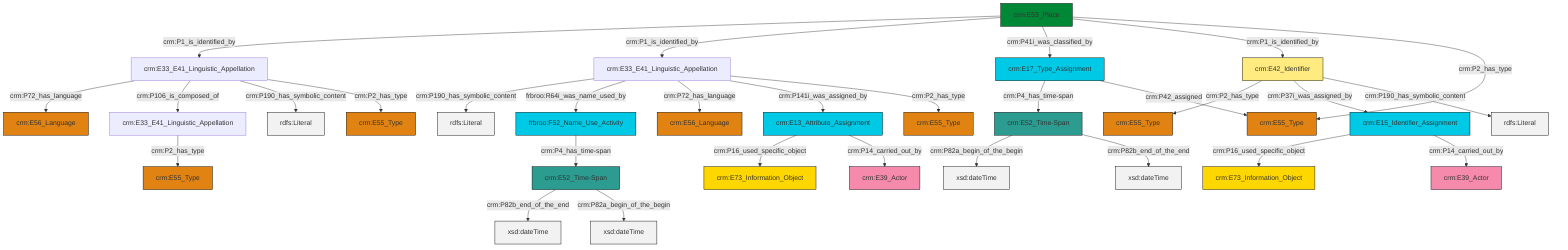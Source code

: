 graph TD
classDef Literal fill:#f2f2f2,stroke:#000000;
classDef CRM_Entity fill:#FFFFFF,stroke:#000000;
classDef Temporal_Entity fill:#00C9E6, stroke:#000000;
classDef Type fill:#E18312, stroke:#000000;
classDef Time-Span fill:#2C9C91, stroke:#000000;
classDef Appellation fill:#FFEB7F, stroke:#000000;
classDef Place fill:#008836, stroke:#000000;
classDef Persistent_Item fill:#B266B2, stroke:#000000;
classDef Conceptual_Object fill:#FFD700, stroke:#000000;
classDef Physical_Thing fill:#D2B48C, stroke:#000000;
classDef Actor fill:#f58aad, stroke:#000000;
classDef PC_Classes fill:#4ce600, stroke:#000000;
classDef Multi fill:#cccccc,stroke:#000000;

8["crm:E33_E41_Linguistic_Appellation"]:::Default -->|crm:P190_has_symbolic_content| 9[rdfs:Literal]:::Literal
8["crm:E33_E41_Linguistic_Appellation"]:::Default -->|frbroo:R64i_was_name_used_by| 2["frbroo:F52_Name_Use_Activity"]:::Temporal_Entity
14["crm:E52_Time-Span"]:::Time-Span -->|crm:P82a_begin_of_the_begin| 15[xsd:dateTime]:::Literal
16["crm:E42_Identifier"]:::Appellation -->|crm:P2_has_type| 17["crm:E55_Type"]:::Type
6["crm:E17_Type_Assignment"]:::Temporal_Entity -->|crm:P4_has_time-span| 14["crm:E52_Time-Span"]:::Time-Span
22["crm:E13_Attribute_Assignment"]:::Temporal_Entity -->|crm:P16_used_specific_object| 23["crm:E73_Information_Object"]:::Conceptual_Object
24["crm:E15_Identifier_Assignment"]:::Temporal_Entity -->|crm:P16_used_specific_object| 25["crm:E73_Information_Object"]:::Conceptual_Object
0["crm:E52_Time-Span"]:::Time-Span -->|crm:P82b_end_of_the_end| 26[xsd:dateTime]:::Literal
30["crm:E33_E41_Linguistic_Appellation"]:::Default -->|crm:P2_has_type| 10["crm:E55_Type"]:::Type
31["crm:E53_Place"]:::Place -->|crm:P1_is_identified_by| 20["crm:E33_E41_Linguistic_Appellation"]:::Default
8["crm:E33_E41_Linguistic_Appellation"]:::Default -->|crm:P72_has_language| 36["crm:E56_Language"]:::Type
8["crm:E33_E41_Linguistic_Appellation"]:::Default -->|crm:P141i_was_assigned_by| 22["crm:E13_Attribute_Assignment"]:::Temporal_Entity
0["crm:E52_Time-Span"]:::Time-Span -->|crm:P82a_begin_of_the_begin| 38[xsd:dateTime]:::Literal
31["crm:E53_Place"]:::Place -->|crm:P1_is_identified_by| 8["crm:E33_E41_Linguistic_Appellation"]:::Default
20["crm:E33_E41_Linguistic_Appellation"]:::Default -->|crm:P72_has_language| 34["crm:E56_Language"]:::Type
24["crm:E15_Identifier_Assignment"]:::Temporal_Entity -->|crm:P14_carried_out_by| 32["crm:E39_Actor"]:::Actor
8["crm:E33_E41_Linguistic_Appellation"]:::Default -->|crm:P2_has_type| 42["crm:E55_Type"]:::Type
16["crm:E42_Identifier"]:::Appellation -->|crm:P37i_was_assigned_by| 24["crm:E15_Identifier_Assignment"]:::Temporal_Entity
20["crm:E33_E41_Linguistic_Appellation"]:::Default -->|crm:P106_is_composed_of| 30["crm:E33_E41_Linguistic_Appellation"]:::Default
31["crm:E53_Place"]:::Place -->|crm:P41i_was_classified_by| 6["crm:E17_Type_Assignment"]:::Temporal_Entity
22["crm:E13_Attribute_Assignment"]:::Temporal_Entity -->|crm:P14_carried_out_by| 4["crm:E39_Actor"]:::Actor
31["crm:E53_Place"]:::Place -->|crm:P1_is_identified_by| 16["crm:E42_Identifier"]:::Appellation
20["crm:E33_E41_Linguistic_Appellation"]:::Default -->|crm:P190_has_symbolic_content| 46[rdfs:Literal]:::Literal
16["crm:E42_Identifier"]:::Appellation -->|crm:P190_has_symbolic_content| 47[rdfs:Literal]:::Literal
2["frbroo:F52_Name_Use_Activity"]:::Temporal_Entity -->|crm:P4_has_time-span| 0["crm:E52_Time-Span"]:::Time-Span
14["crm:E52_Time-Span"]:::Time-Span -->|crm:P82b_end_of_the_end| 49[xsd:dateTime]:::Literal
6["crm:E17_Type_Assignment"]:::Temporal_Entity -->|crm:P42_assigned| 18["crm:E55_Type"]:::Type
20["crm:E33_E41_Linguistic_Appellation"]:::Default -->|crm:P2_has_type| 12["crm:E55_Type"]:::Type
31["crm:E53_Place"]:::Place -->|crm:P2_has_type| 18["crm:E55_Type"]:::Type